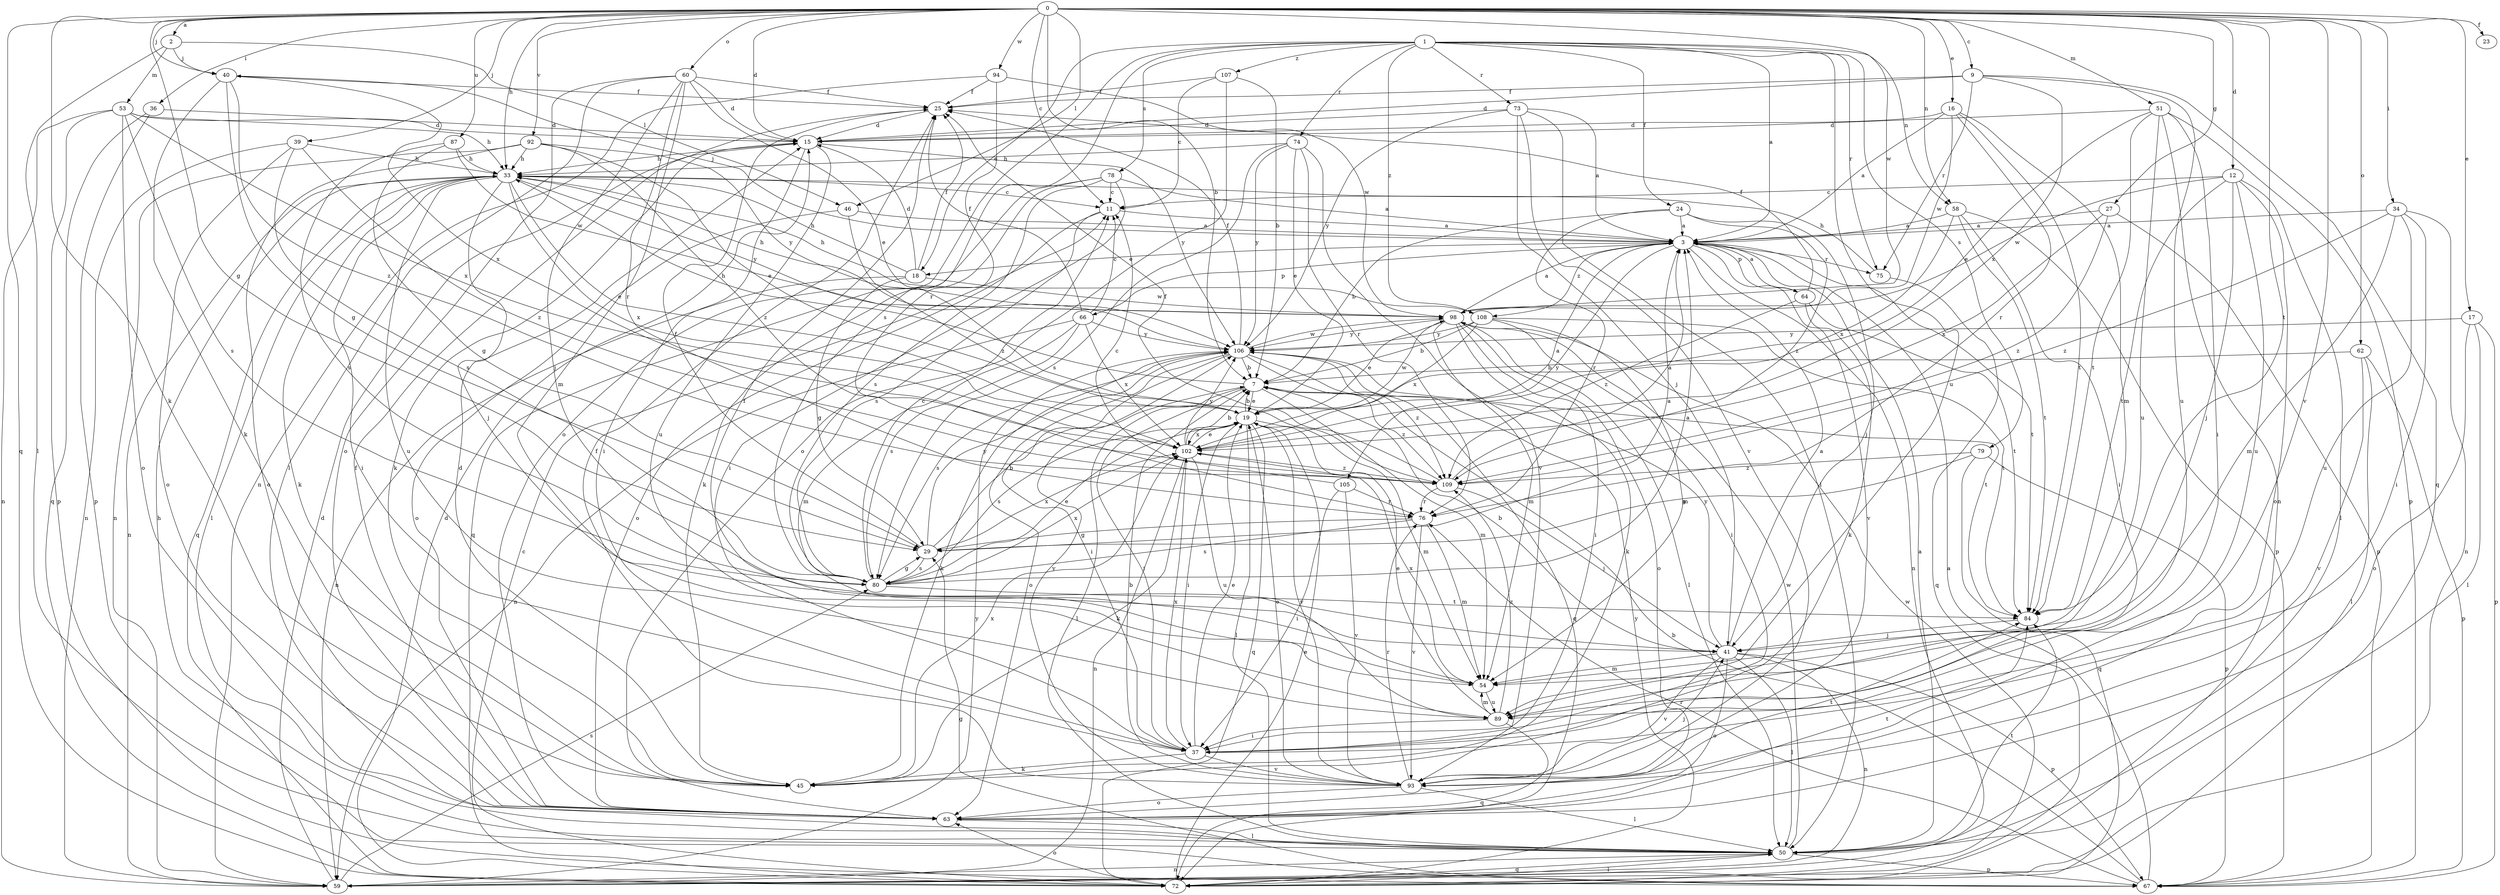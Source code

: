 strict digraph  {
0;
1;
2;
3;
7;
9;
11;
12;
15;
16;
17;
18;
19;
23;
24;
25;
27;
29;
33;
34;
36;
37;
39;
40;
41;
45;
46;
50;
51;
53;
54;
58;
59;
60;
62;
63;
64;
66;
67;
72;
73;
74;
75;
76;
78;
79;
80;
84;
87;
89;
92;
93;
94;
98;
102;
105;
106;
107;
108;
109;
0 -> 2  [label=a];
0 -> 7  [label=b];
0 -> 9  [label=c];
0 -> 11  [label=c];
0 -> 12  [label=d];
0 -> 15  [label=d];
0 -> 16  [label=e];
0 -> 17  [label=e];
0 -> 23  [label=f];
0 -> 27  [label=g];
0 -> 29  [label=g];
0 -> 33  [label=h];
0 -> 34  [label=i];
0 -> 36  [label=i];
0 -> 39  [label=j];
0 -> 40  [label=j];
0 -> 45  [label=k];
0 -> 46  [label=l];
0 -> 51  [label=m];
0 -> 58  [label=n];
0 -> 60  [label=o];
0 -> 62  [label=o];
0 -> 72  [label=q];
0 -> 84  [label=t];
0 -> 87  [label=u];
0 -> 92  [label=v];
0 -> 93  [label=v];
0 -> 94  [label=w];
0 -> 98  [label=w];
1 -> 3  [label=a];
1 -> 18  [label=e];
1 -> 24  [label=f];
1 -> 58  [label=n];
1 -> 63  [label=o];
1 -> 73  [label=r];
1 -> 74  [label=r];
1 -> 75  [label=r];
1 -> 78  [label=s];
1 -> 79  [label=s];
1 -> 80  [label=s];
1 -> 89  [label=u];
1 -> 107  [label=z];
1 -> 108  [label=z];
2 -> 40  [label=j];
2 -> 46  [label=l];
2 -> 50  [label=l];
2 -> 53  [label=m];
3 -> 18  [label=e];
3 -> 40  [label=j];
3 -> 59  [label=n];
3 -> 64  [label=p];
3 -> 66  [label=p];
3 -> 75  [label=r];
3 -> 84  [label=t];
3 -> 93  [label=v];
3 -> 105  [label=y];
3 -> 108  [label=z];
7 -> 19  [label=e];
7 -> 33  [label=h];
7 -> 37  [label=i];
7 -> 50  [label=l];
7 -> 54  [label=m];
7 -> 109  [label=z];
9 -> 15  [label=d];
9 -> 25  [label=f];
9 -> 72  [label=q];
9 -> 75  [label=r];
9 -> 89  [label=u];
9 -> 102  [label=x];
11 -> 3  [label=a];
11 -> 63  [label=o];
11 -> 80  [label=s];
12 -> 11  [label=c];
12 -> 41  [label=j];
12 -> 50  [label=l];
12 -> 63  [label=o];
12 -> 84  [label=t];
12 -> 89  [label=u];
12 -> 98  [label=w];
15 -> 33  [label=h];
15 -> 37  [label=i];
15 -> 45  [label=k];
15 -> 89  [label=u];
15 -> 106  [label=y];
16 -> 3  [label=a];
16 -> 15  [label=d];
16 -> 54  [label=m];
16 -> 76  [label=r];
16 -> 84  [label=t];
16 -> 98  [label=w];
17 -> 50  [label=l];
17 -> 63  [label=o];
17 -> 67  [label=p];
17 -> 106  [label=y];
18 -> 15  [label=d];
18 -> 25  [label=f];
18 -> 29  [label=g];
18 -> 33  [label=h];
18 -> 59  [label=n];
18 -> 98  [label=w];
19 -> 7  [label=b];
19 -> 37  [label=i];
19 -> 50  [label=l];
19 -> 54  [label=m];
19 -> 72  [label=q];
19 -> 80  [label=s];
19 -> 93  [label=v];
19 -> 98  [label=w];
19 -> 102  [label=x];
24 -> 3  [label=a];
24 -> 7  [label=b];
24 -> 41  [label=j];
24 -> 76  [label=r];
24 -> 109  [label=z];
25 -> 15  [label=d];
27 -> 3  [label=a];
27 -> 67  [label=p];
27 -> 102  [label=x];
27 -> 109  [label=z];
29 -> 3  [label=a];
29 -> 7  [label=b];
29 -> 25  [label=f];
29 -> 80  [label=s];
29 -> 102  [label=x];
29 -> 106  [label=y];
33 -> 11  [label=c];
33 -> 19  [label=e];
33 -> 37  [label=i];
33 -> 41  [label=j];
33 -> 45  [label=k];
33 -> 50  [label=l];
33 -> 59  [label=n];
33 -> 72  [label=q];
33 -> 89  [label=u];
33 -> 102  [label=x];
33 -> 106  [label=y];
34 -> 3  [label=a];
34 -> 37  [label=i];
34 -> 54  [label=m];
34 -> 59  [label=n];
34 -> 89  [label=u];
34 -> 109  [label=z];
36 -> 15  [label=d];
36 -> 67  [label=p];
36 -> 72  [label=q];
37 -> 19  [label=e];
37 -> 45  [label=k];
37 -> 93  [label=v];
37 -> 102  [label=x];
39 -> 33  [label=h];
39 -> 59  [label=n];
39 -> 63  [label=o];
39 -> 80  [label=s];
39 -> 109  [label=z];
40 -> 25  [label=f];
40 -> 29  [label=g];
40 -> 45  [label=k];
40 -> 102  [label=x];
40 -> 109  [label=z];
41 -> 3  [label=a];
41 -> 7  [label=b];
41 -> 50  [label=l];
41 -> 54  [label=m];
41 -> 59  [label=n];
41 -> 63  [label=o];
41 -> 67  [label=p];
41 -> 93  [label=v];
41 -> 106  [label=y];
45 -> 15  [label=d];
45 -> 102  [label=x];
46 -> 3  [label=a];
46 -> 63  [label=o];
46 -> 109  [label=z];
50 -> 3  [label=a];
50 -> 33  [label=h];
50 -> 59  [label=n];
50 -> 67  [label=p];
50 -> 72  [label=q];
50 -> 84  [label=t];
50 -> 98  [label=w];
51 -> 15  [label=d];
51 -> 19  [label=e];
51 -> 37  [label=i];
51 -> 59  [label=n];
51 -> 67  [label=p];
51 -> 84  [label=t];
51 -> 89  [label=u];
53 -> 15  [label=d];
53 -> 33  [label=h];
53 -> 59  [label=n];
53 -> 63  [label=o];
53 -> 67  [label=p];
53 -> 80  [label=s];
53 -> 102  [label=x];
54 -> 25  [label=f];
54 -> 89  [label=u];
54 -> 102  [label=x];
58 -> 3  [label=a];
58 -> 37  [label=i];
58 -> 67  [label=p];
58 -> 84  [label=t];
58 -> 102  [label=x];
59 -> 15  [label=d];
59 -> 80  [label=s];
59 -> 106  [label=y];
60 -> 15  [label=d];
60 -> 19  [label=e];
60 -> 25  [label=f];
60 -> 41  [label=j];
60 -> 50  [label=l];
60 -> 54  [label=m];
60 -> 63  [label=o];
60 -> 76  [label=r];
62 -> 7  [label=b];
62 -> 50  [label=l];
62 -> 67  [label=p];
62 -> 93  [label=v];
63 -> 25  [label=f];
63 -> 50  [label=l];
63 -> 84  [label=t];
64 -> 3  [label=a];
64 -> 25  [label=f];
64 -> 45  [label=k];
64 -> 84  [label=t];
64 -> 109  [label=z];
66 -> 11  [label=c];
66 -> 25  [label=f];
66 -> 54  [label=m];
66 -> 59  [label=n];
66 -> 80  [label=s];
66 -> 102  [label=x];
66 -> 106  [label=y];
67 -> 3  [label=a];
67 -> 7  [label=b];
67 -> 29  [label=g];
67 -> 76  [label=r];
72 -> 11  [label=c];
72 -> 15  [label=d];
72 -> 19  [label=e];
72 -> 50  [label=l];
72 -> 63  [label=o];
72 -> 98  [label=w];
72 -> 106  [label=y];
73 -> 3  [label=a];
73 -> 15  [label=d];
73 -> 41  [label=j];
73 -> 50  [label=l];
73 -> 93  [label=v];
73 -> 106  [label=y];
74 -> 19  [label=e];
74 -> 33  [label=h];
74 -> 76  [label=r];
74 -> 80  [label=s];
74 -> 93  [label=v];
74 -> 106  [label=y];
75 -> 33  [label=h];
75 -> 72  [label=q];
76 -> 29  [label=g];
76 -> 54  [label=m];
76 -> 80  [label=s];
76 -> 93  [label=v];
78 -> 3  [label=a];
78 -> 11  [label=c];
78 -> 37  [label=i];
78 -> 45  [label=k];
78 -> 72  [label=q];
78 -> 80  [label=s];
79 -> 29  [label=g];
79 -> 67  [label=p];
79 -> 72  [label=q];
79 -> 109  [label=z];
80 -> 3  [label=a];
80 -> 11  [label=c];
80 -> 19  [label=e];
80 -> 29  [label=g];
80 -> 84  [label=t];
80 -> 102  [label=x];
84 -> 41  [label=j];
87 -> 29  [label=g];
87 -> 33  [label=h];
87 -> 80  [label=s];
87 -> 98  [label=w];
89 -> 19  [label=e];
89 -> 37  [label=i];
89 -> 54  [label=m];
89 -> 72  [label=q];
89 -> 109  [label=z];
92 -> 19  [label=e];
92 -> 33  [label=h];
92 -> 59  [label=n];
92 -> 63  [label=o];
92 -> 106  [label=y];
92 -> 109  [label=z];
93 -> 7  [label=b];
93 -> 19  [label=e];
93 -> 25  [label=f];
93 -> 41  [label=j];
93 -> 50  [label=l];
93 -> 63  [label=o];
93 -> 76  [label=r];
93 -> 84  [label=t];
93 -> 106  [label=y];
94 -> 25  [label=f];
94 -> 59  [label=n];
94 -> 76  [label=r];
94 -> 98  [label=w];
98 -> 3  [label=a];
98 -> 19  [label=e];
98 -> 33  [label=h];
98 -> 37  [label=i];
98 -> 45  [label=k];
98 -> 50  [label=l];
98 -> 54  [label=m];
98 -> 63  [label=o];
98 -> 106  [label=y];
102 -> 3  [label=a];
102 -> 7  [label=b];
102 -> 19  [label=e];
102 -> 45  [label=k];
102 -> 59  [label=n];
102 -> 89  [label=u];
102 -> 106  [label=y];
102 -> 109  [label=z];
105 -> 11  [label=c];
105 -> 37  [label=i];
105 -> 76  [label=r];
105 -> 93  [label=v];
106 -> 7  [label=b];
106 -> 25  [label=f];
106 -> 37  [label=i];
106 -> 45  [label=k];
106 -> 63  [label=o];
106 -> 72  [label=q];
106 -> 80  [label=s];
106 -> 84  [label=t];
106 -> 98  [label=w];
106 -> 109  [label=z];
107 -> 7  [label=b];
107 -> 11  [label=c];
107 -> 25  [label=f];
107 -> 63  [label=o];
108 -> 7  [label=b];
108 -> 33  [label=h];
108 -> 37  [label=i];
108 -> 54  [label=m];
108 -> 84  [label=t];
108 -> 102  [label=x];
108 -> 106  [label=y];
109 -> 3  [label=a];
109 -> 25  [label=f];
109 -> 41  [label=j];
109 -> 76  [label=r];
}
